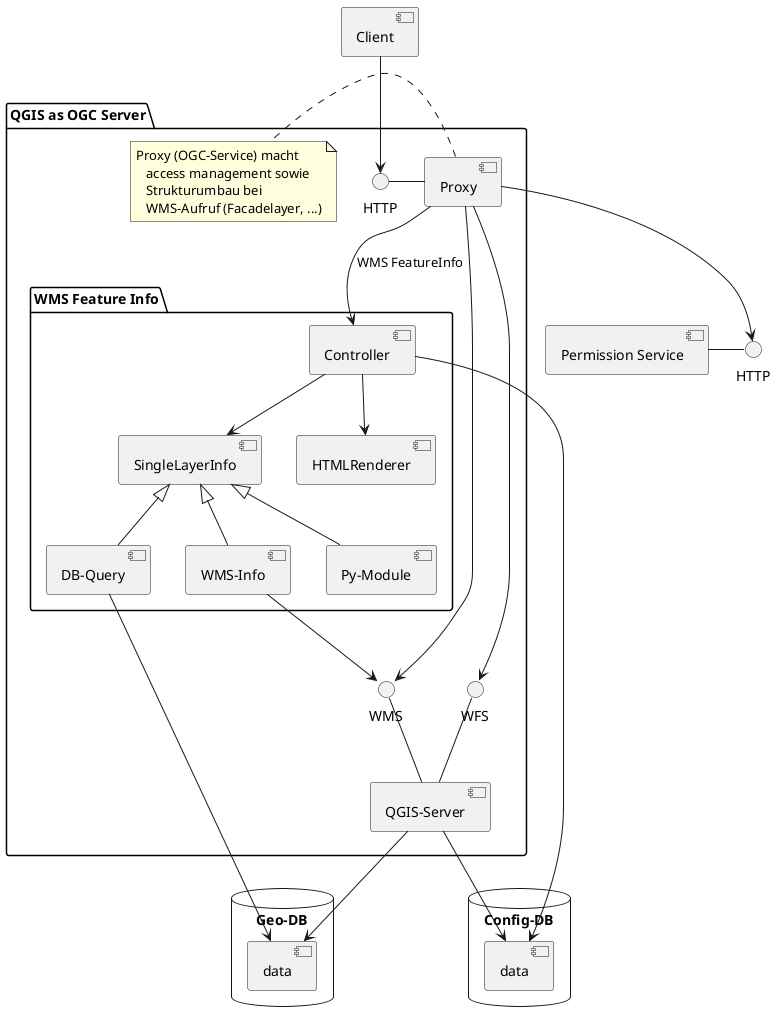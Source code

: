 @startuml
[Permission Service] as ps
() HTTP as psi
ps - psi
 
database "Config-DB" {
  [data] as config
}

database "Geo-DB" {
  [data] as data
}

package "QGIS as OGC Server"{

  together {
  [QGIS-Server] as qs
  () WMS as wmi
  () WFS as wfi
  wfi -- qs
  wmi -- qs
  qs --> data
  qs --> config
  }
  

  package "WMS Feature Info" {
  	[Controller] as ctr
    [SingleLayerInfo] as sli
    [WMS-Info] as wi
    [DB-Query] as dbq
    [Py-Module] as py
    [HTMLRenderer] as rend
    
    ctr --> sli
    ctr --> rend
    ctr --> config
    sli <|-- wi
    sli <|-- dbq
    sli <|-- py
    wi --> wmi
    dbq --> data
  }
  
  
  together {
  [Proxy] as am
  () HTTP as ami
  ami - am
  am --> psi   
  am --> wmi
  am --> wfi
  am --> ctr : WMS FeatureInfo
  }
  
  note right of am
	Proxy (OGC-Service) macht 
    access management sowie 
    Strukturumbau bei 
    WMS-Aufruf (Facadelayer, ...)
  end note
  
}





[Client] as cl
cl --> ami
@enduml
